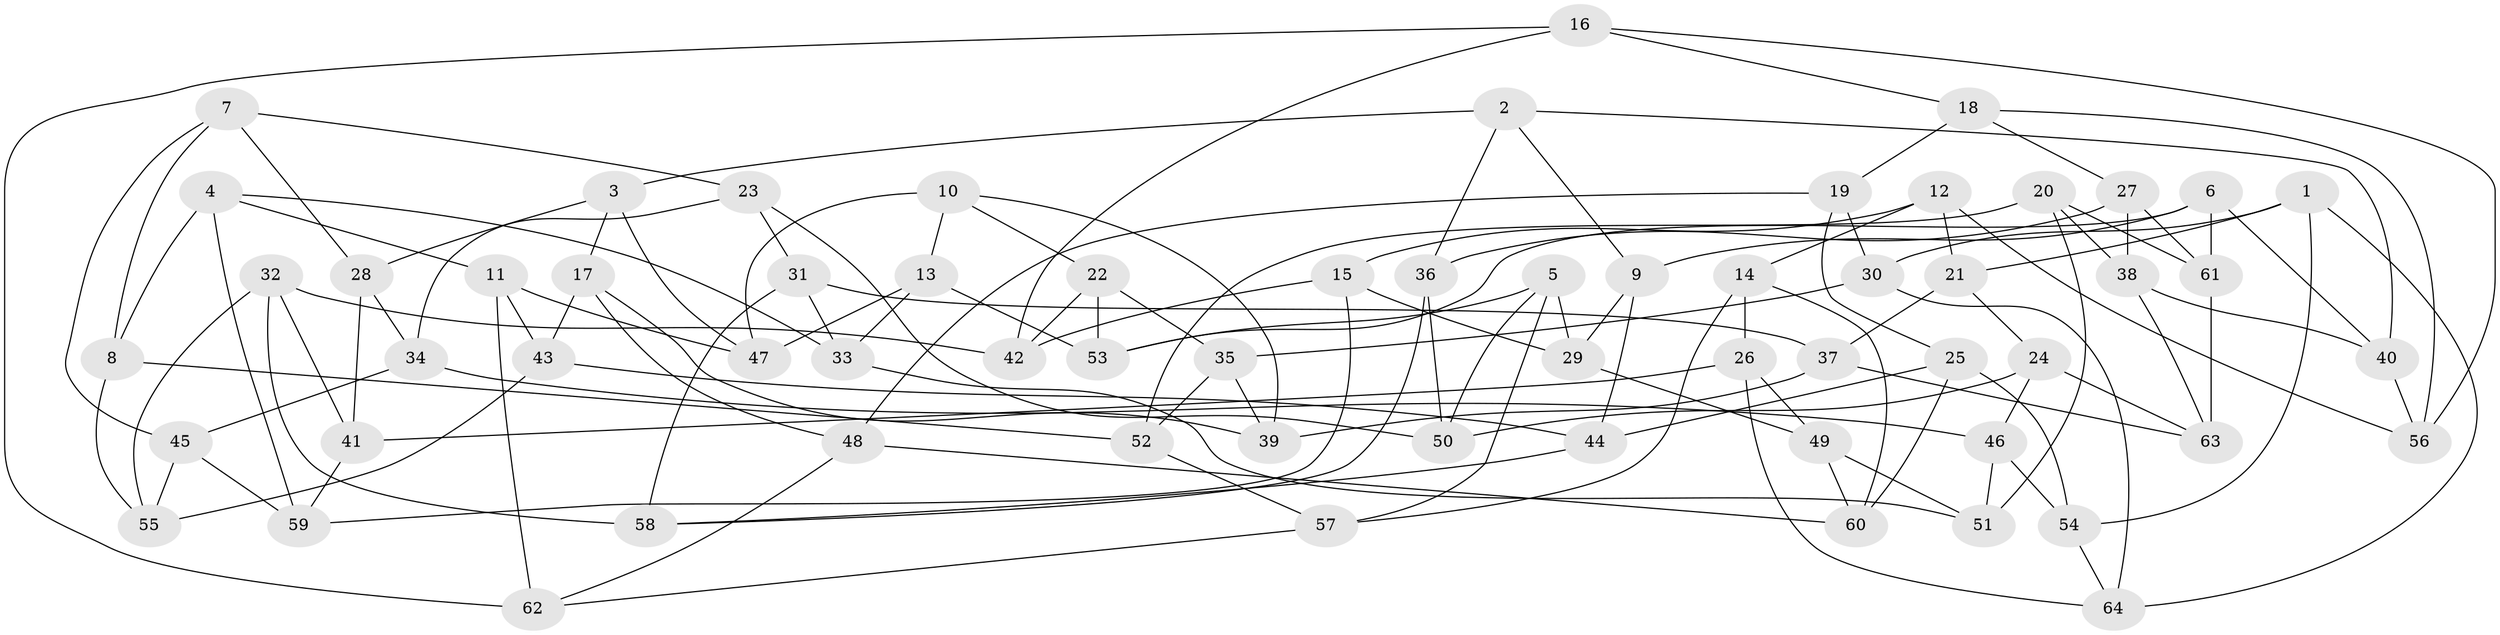 // coarse degree distribution, {6: 0.5526315789473685, 4: 0.34210526315789475, 5: 0.10526315789473684}
// Generated by graph-tools (version 1.1) at 2025/52/02/27/25 19:52:28]
// undirected, 64 vertices, 128 edges
graph export_dot {
graph [start="1"]
  node [color=gray90,style=filled];
  1;
  2;
  3;
  4;
  5;
  6;
  7;
  8;
  9;
  10;
  11;
  12;
  13;
  14;
  15;
  16;
  17;
  18;
  19;
  20;
  21;
  22;
  23;
  24;
  25;
  26;
  27;
  28;
  29;
  30;
  31;
  32;
  33;
  34;
  35;
  36;
  37;
  38;
  39;
  40;
  41;
  42;
  43;
  44;
  45;
  46;
  47;
  48;
  49;
  50;
  51;
  52;
  53;
  54;
  55;
  56;
  57;
  58;
  59;
  60;
  61;
  62;
  63;
  64;
  1 -- 64;
  1 -- 54;
  1 -- 30;
  1 -- 21;
  2 -- 9;
  2 -- 36;
  2 -- 40;
  2 -- 3;
  3 -- 28;
  3 -- 17;
  3 -- 47;
  4 -- 33;
  4 -- 11;
  4 -- 8;
  4 -- 59;
  5 -- 29;
  5 -- 50;
  5 -- 53;
  5 -- 57;
  6 -- 61;
  6 -- 53;
  6 -- 40;
  6 -- 9;
  7 -- 45;
  7 -- 23;
  7 -- 8;
  7 -- 28;
  8 -- 52;
  8 -- 55;
  9 -- 44;
  9 -- 29;
  10 -- 13;
  10 -- 22;
  10 -- 47;
  10 -- 39;
  11 -- 62;
  11 -- 47;
  11 -- 43;
  12 -- 21;
  12 -- 14;
  12 -- 56;
  12 -- 15;
  13 -- 53;
  13 -- 33;
  13 -- 47;
  14 -- 60;
  14 -- 57;
  14 -- 26;
  15 -- 29;
  15 -- 59;
  15 -- 42;
  16 -- 56;
  16 -- 18;
  16 -- 42;
  16 -- 62;
  17 -- 43;
  17 -- 48;
  17 -- 39;
  18 -- 27;
  18 -- 56;
  18 -- 19;
  19 -- 25;
  19 -- 48;
  19 -- 30;
  20 -- 52;
  20 -- 38;
  20 -- 51;
  20 -- 61;
  21 -- 37;
  21 -- 24;
  22 -- 53;
  22 -- 35;
  22 -- 42;
  23 -- 50;
  23 -- 34;
  23 -- 31;
  24 -- 63;
  24 -- 46;
  24 -- 50;
  25 -- 54;
  25 -- 44;
  25 -- 60;
  26 -- 64;
  26 -- 49;
  26 -- 41;
  27 -- 36;
  27 -- 61;
  27 -- 38;
  28 -- 41;
  28 -- 34;
  29 -- 49;
  30 -- 64;
  30 -- 35;
  31 -- 37;
  31 -- 58;
  31 -- 33;
  32 -- 41;
  32 -- 42;
  32 -- 58;
  32 -- 55;
  33 -- 51;
  34 -- 45;
  34 -- 46;
  35 -- 52;
  35 -- 39;
  36 -- 58;
  36 -- 50;
  37 -- 39;
  37 -- 63;
  38 -- 63;
  38 -- 40;
  40 -- 56;
  41 -- 59;
  43 -- 44;
  43 -- 55;
  44 -- 58;
  45 -- 59;
  45 -- 55;
  46 -- 54;
  46 -- 51;
  48 -- 60;
  48 -- 62;
  49 -- 51;
  49 -- 60;
  52 -- 57;
  54 -- 64;
  57 -- 62;
  61 -- 63;
}
